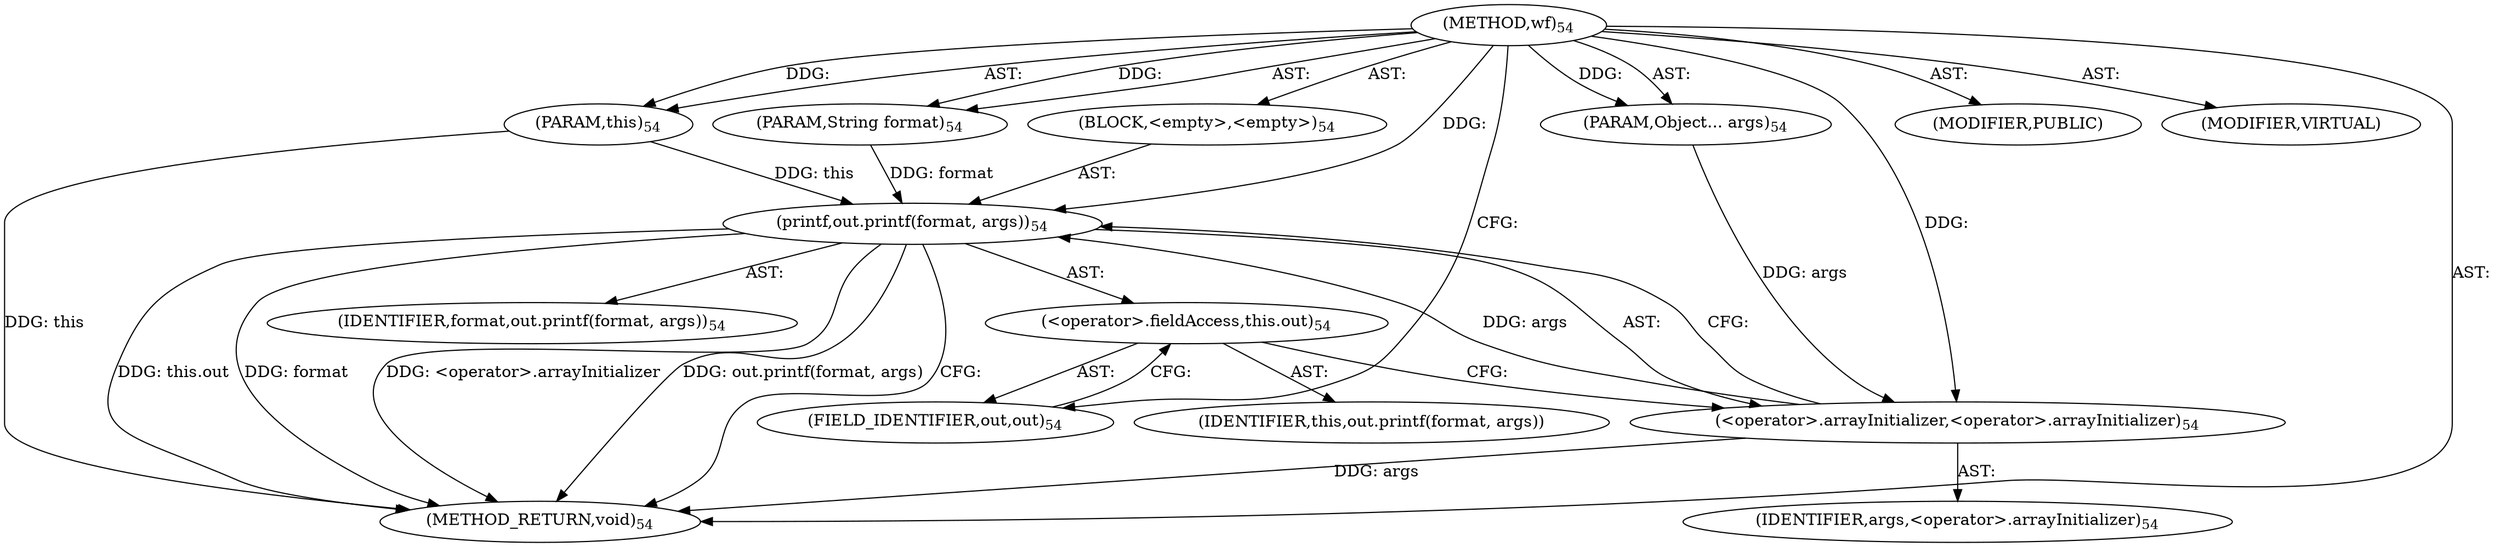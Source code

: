 digraph "wf" {  
"477" [label = <(METHOD,wf)<SUB>54</SUB>> ]
"478" [label = <(PARAM,this)<SUB>54</SUB>> ]
"479" [label = <(PARAM,String format)<SUB>54</SUB>> ]
"480" [label = <(PARAM,Object... args)<SUB>54</SUB>> ]
"481" [label = <(BLOCK,&lt;empty&gt;,&lt;empty&gt;)<SUB>54</SUB>> ]
"482" [label = <(printf,out.printf(format, args))<SUB>54</SUB>> ]
"483" [label = <(&lt;operator&gt;.fieldAccess,this.out)<SUB>54</SUB>> ]
"484" [label = <(IDENTIFIER,this,out.printf(format, args))> ]
"485" [label = <(FIELD_IDENTIFIER,out,out)<SUB>54</SUB>> ]
"486" [label = <(IDENTIFIER,format,out.printf(format, args))<SUB>54</SUB>> ]
"487" [label = <(&lt;operator&gt;.arrayInitializer,&lt;operator&gt;.arrayInitializer)<SUB>54</SUB>> ]
"488" [label = <(IDENTIFIER,args,&lt;operator&gt;.arrayInitializer)<SUB>54</SUB>> ]
"489" [label = <(MODIFIER,PUBLIC)> ]
"490" [label = <(MODIFIER,VIRTUAL)> ]
"491" [label = <(METHOD_RETURN,void)<SUB>54</SUB>> ]
  "477" -> "478"  [ label = "AST: "] 
  "477" -> "479"  [ label = "AST: "] 
  "477" -> "480"  [ label = "AST: "] 
  "477" -> "481"  [ label = "AST: "] 
  "477" -> "489"  [ label = "AST: "] 
  "477" -> "490"  [ label = "AST: "] 
  "477" -> "491"  [ label = "AST: "] 
  "481" -> "482"  [ label = "AST: "] 
  "482" -> "483"  [ label = "AST: "] 
  "482" -> "486"  [ label = "AST: "] 
  "482" -> "487"  [ label = "AST: "] 
  "483" -> "484"  [ label = "AST: "] 
  "483" -> "485"  [ label = "AST: "] 
  "487" -> "488"  [ label = "AST: "] 
  "482" -> "491"  [ label = "CFG: "] 
  "483" -> "487"  [ label = "CFG: "] 
  "487" -> "482"  [ label = "CFG: "] 
  "485" -> "483"  [ label = "CFG: "] 
  "477" -> "485"  [ label = "CFG: "] 
  "478" -> "491"  [ label = "DDG: this"] 
  "482" -> "491"  [ label = "DDG: this.out"] 
  "482" -> "491"  [ label = "DDG: format"] 
  "487" -> "491"  [ label = "DDG: args"] 
  "482" -> "491"  [ label = "DDG: &lt;operator&gt;.arrayInitializer"] 
  "482" -> "491"  [ label = "DDG: out.printf(format, args)"] 
  "477" -> "478"  [ label = "DDG: "] 
  "477" -> "479"  [ label = "DDG: "] 
  "477" -> "480"  [ label = "DDG: "] 
  "478" -> "482"  [ label = "DDG: this"] 
  "479" -> "482"  [ label = "DDG: format"] 
  "477" -> "482"  [ label = "DDG: "] 
  "487" -> "482"  [ label = "DDG: args"] 
  "480" -> "487"  [ label = "DDG: args"] 
  "477" -> "487"  [ label = "DDG: "] 
}
